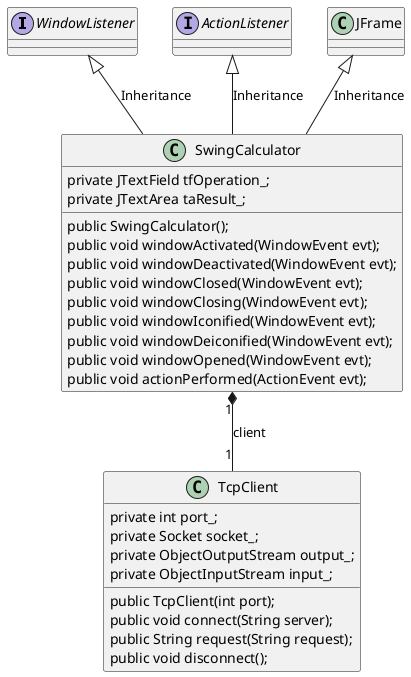 @startuml

interface WindowListener {
}

interface ActionListener{
}

class JFrame {
}

class SwingCalculator {
    private JTextField tfOperation_;
    private JTextArea taResult_;

    public SwingCalculator();
    public void windowActivated(WindowEvent evt);
    public void windowDeactivated(WindowEvent evt);
    public void windowClosed(WindowEvent evt);
    public void windowClosing(WindowEvent evt);
    public void windowIconified(WindowEvent evt);
    public void windowDeiconified(WindowEvent evt);
    public void windowOpened(WindowEvent evt);
    public void actionPerformed(ActionEvent evt);
} 

class TcpClient {
    private int port_;
    private Socket socket_;
    private ObjectOutputStream output_;
    private ObjectInputStream input_;

    public TcpClient(int port);
    public void connect(String server);
    public String request(String request);
    public void disconnect();
}

SwingCalculator "1" *-down- "1" TcpClient: client
JFrame <|-down- SwingCalculator: Inheritance
WindowListener <|-down- SwingCalculator: Inheritance
ActionListener <|-down- SwingCalculator: Inheritance

@enduml